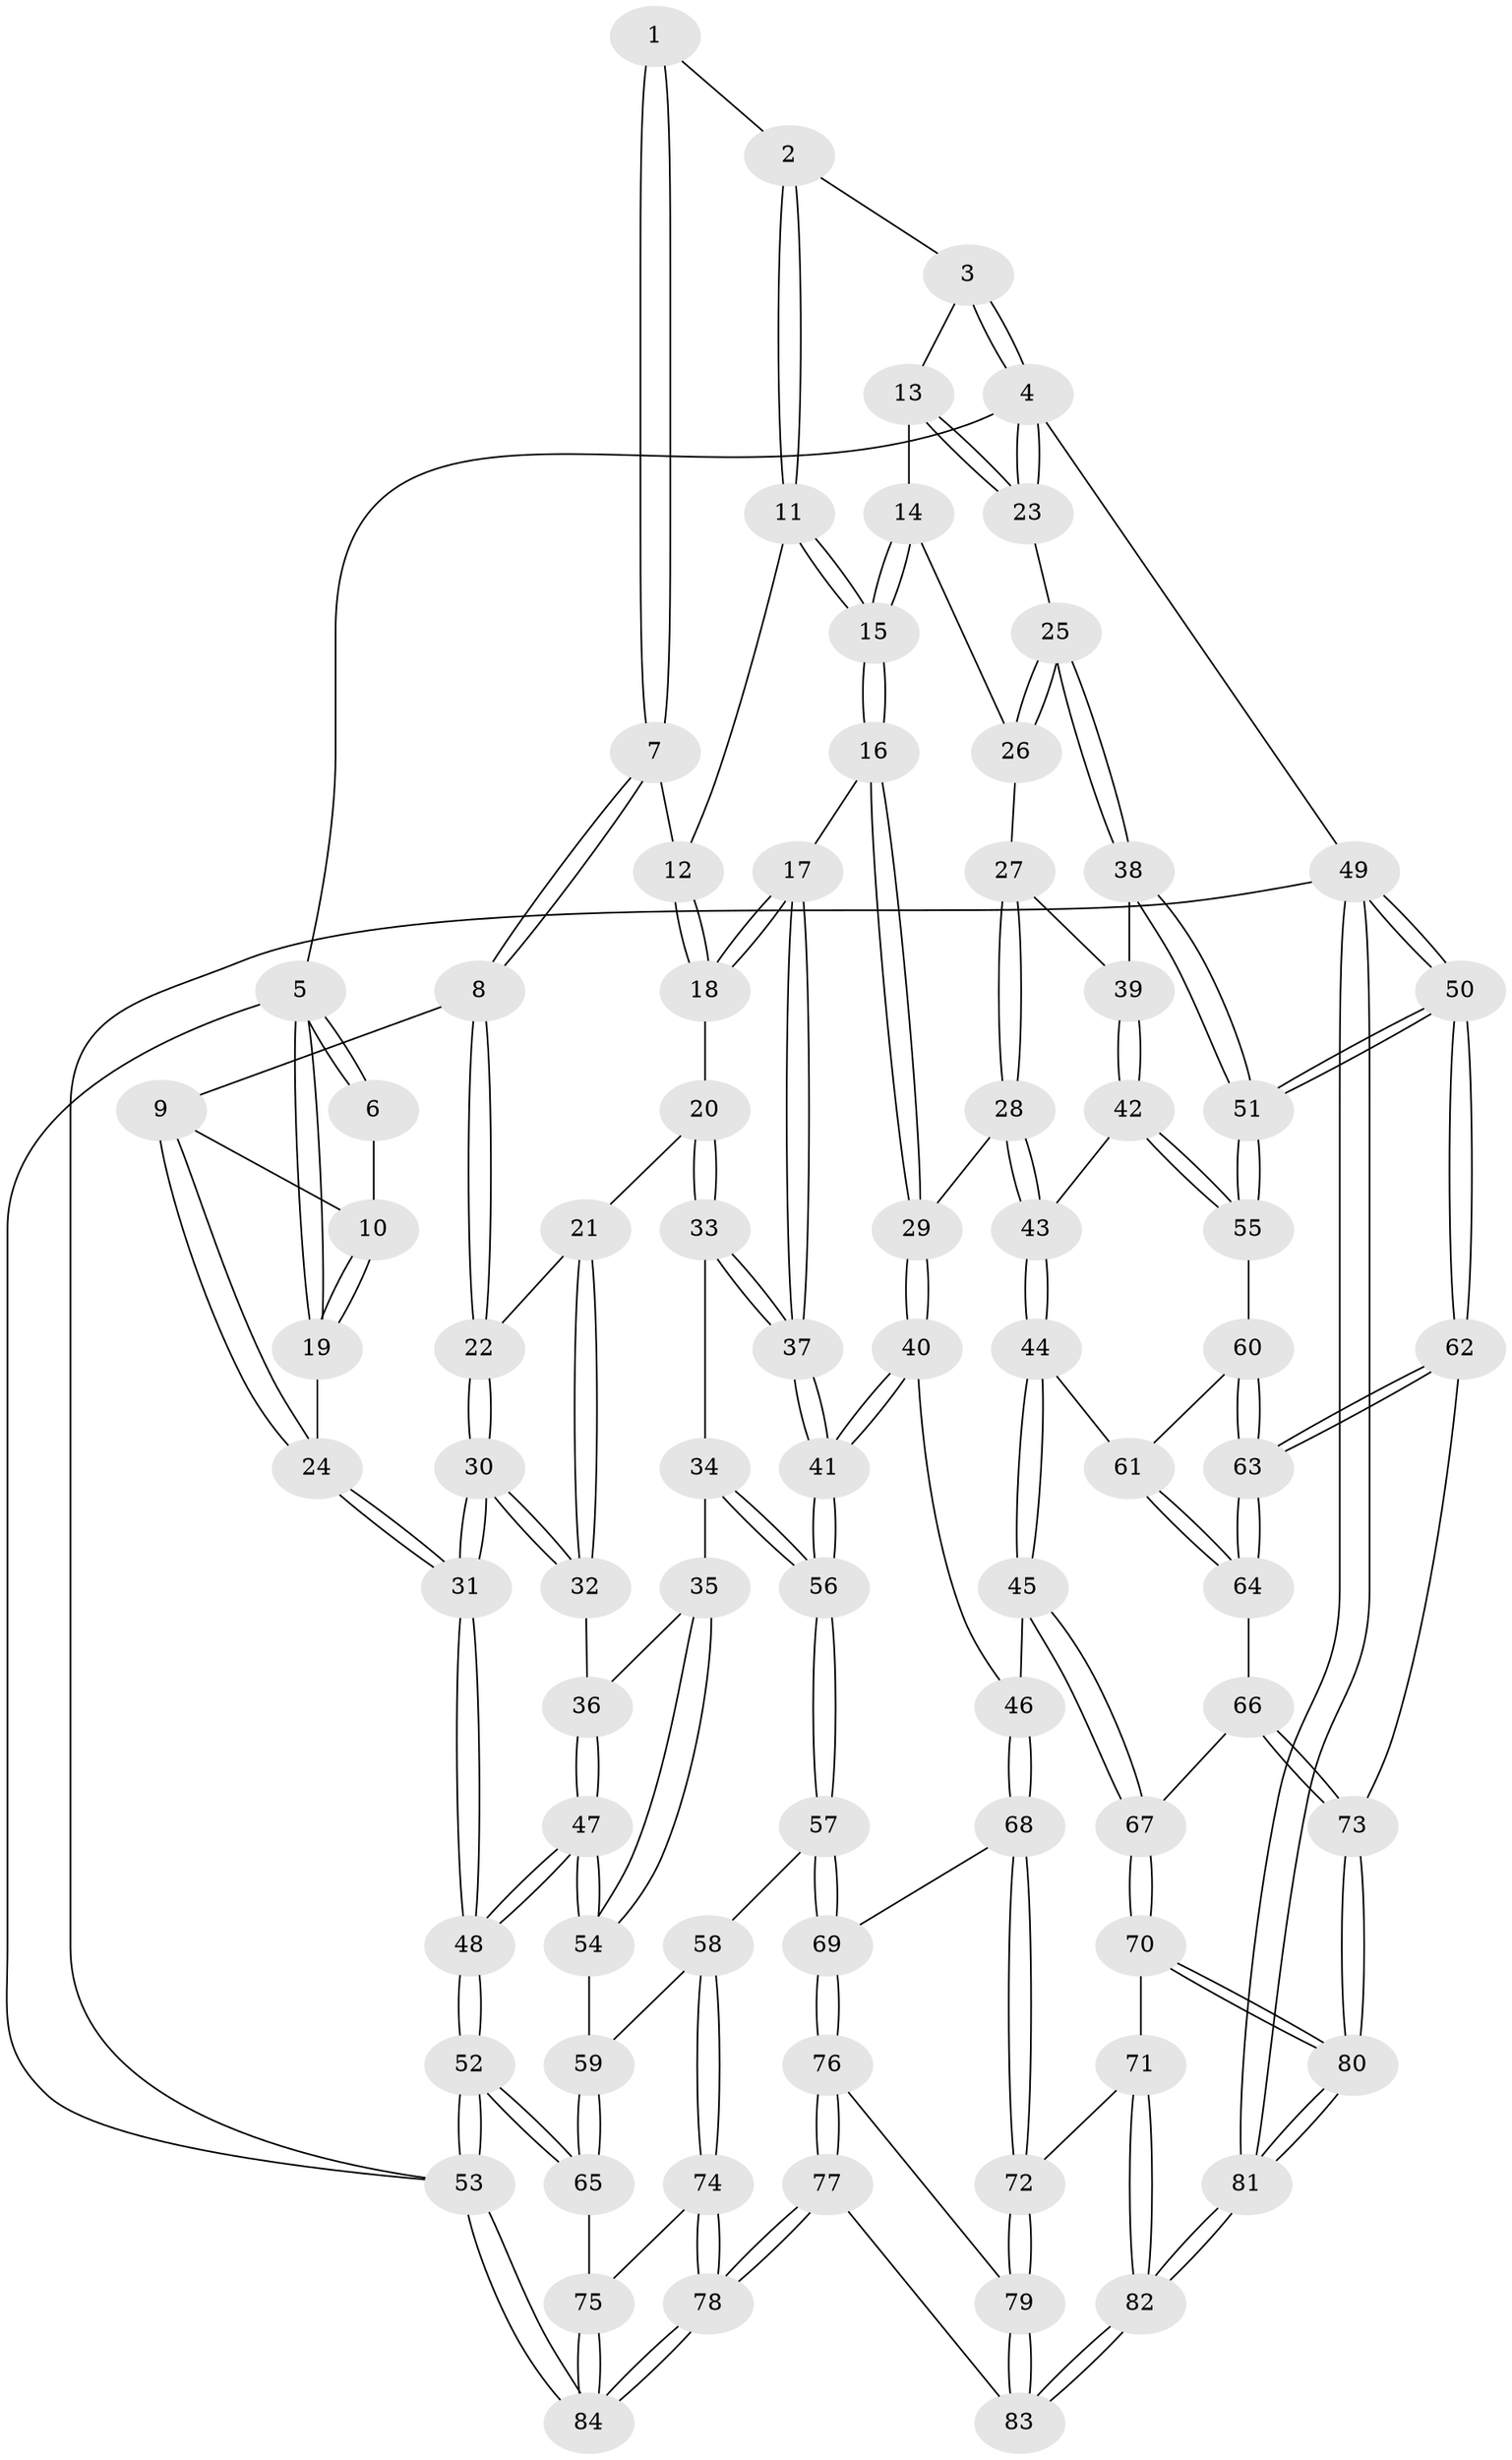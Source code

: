 // coarse degree distribution, {2: 0.058823529411764705, 3: 0.29411764705882354, 4: 0.5294117647058824, 5: 0.11764705882352941}
// Generated by graph-tools (version 1.1) at 2025/38/03/04/25 23:38:31]
// undirected, 84 vertices, 207 edges
graph export_dot {
  node [color=gray90,style=filled];
  1 [pos="+0.5071282097656956+0"];
  2 [pos="+0.5243650677688897+0"];
  3 [pos="+0.7085277779315979+0"];
  4 [pos="+1+0"];
  5 [pos="+0+0"];
  6 [pos="+0.41410657482606844+0"];
  7 [pos="+0.3486852657741139+0.2034535338595937"];
  8 [pos="+0.27365614966435853+0.24166263410482816"];
  9 [pos="+0.2543196232272861+0.17640118002075775"];
  10 [pos="+0.2541903433579748+0.13462118489000818"];
  11 [pos="+0.5457007384947162+0.0793765534971643"];
  12 [pos="+0.513092839067493+0.12513634695099526"];
  13 [pos="+0.8282798677061713+0.15948702215720872"];
  14 [pos="+0.8099498729814494+0.18650671214451253"];
  15 [pos="+0.6921030433440981+0.24208088100694103"];
  16 [pos="+0.675897632875039+0.3081459997210354"];
  17 [pos="+0.5284360081545572+0.36365632114359187"];
  18 [pos="+0.46861746149318784+0.3079702354353773"];
  19 [pos="+0+0"];
  20 [pos="+0.30245024047305746+0.29864880410615957"];
  21 [pos="+0.2798149442328765+0.27569970086159534"];
  22 [pos="+0.2731709278184933+0.25354893423193176"];
  23 [pos="+1+0.025841658943385578"];
  24 [pos="+0+0.14889862312213262"];
  25 [pos="+1+0.22101293775826986"];
  26 [pos="+0.8892781973205078+0.305357587684197"];
  27 [pos="+0.8706733952585267+0.37913863074611687"];
  28 [pos="+0.7847852763183136+0.4120441223071965"];
  29 [pos="+0.7215295365998132+0.38305516290455416"];
  30 [pos="+0+0.2684690001347623"];
  31 [pos="+0+0.24973005794186628"];
  32 [pos="+0.11618982156961491+0.41474590853647975"];
  33 [pos="+0.30567134627924086+0.319472991621872"];
  34 [pos="+0.25755827339867315+0.5288333627374303"];
  35 [pos="+0.16409205820445347+0.5095451461010542"];
  36 [pos="+0.11791539815134676+0.4195775549822955"];
  37 [pos="+0.4817708282758555+0.5669989455977623"];
  38 [pos="+1+0.27027531428282126"];
  39 [pos="+0.9350409910428501+0.42161844915456476"];
  40 [pos="+0.5836335099412373+0.6372446702908772"];
  41 [pos="+0.48381801951530606+0.6244305305919536"];
  42 [pos="+0.9347813518414326+0.5611939154658219"];
  43 [pos="+0.8227586628230622+0.5554933892662525"];
  44 [pos="+0.703899756748731+0.6562237115395293"];
  45 [pos="+0.6445846947595777+0.6644317560283184"];
  46 [pos="+0.63523823833757+0.6625142830595645"];
  47 [pos="+0+0.6482268947165676"];
  48 [pos="+0+0.6763144714206785"];
  49 [pos="+1+1"];
  50 [pos="+1+0.8539575570860676"];
  51 [pos="+1+0.5925256966332375"];
  52 [pos="+0+0.7985703372032317"];
  53 [pos="+0+1"];
  54 [pos="+0.08586405429905189+0.5982943891848833"];
  55 [pos="+0.9462194350553711+0.5691839814316909"];
  56 [pos="+0.4084557563771689+0.6684675023557181"];
  57 [pos="+0.3717722771104002+0.7309369031226465"];
  58 [pos="+0.36347374695244355+0.7357962488004861"];
  59 [pos="+0.2093523813198489+0.7105928658570286"];
  60 [pos="+0.9131468655185294+0.6987416075737755"];
  61 [pos="+0.8020834351130119+0.7161354349283928"];
  62 [pos="+1+0.822279243626904"];
  63 [pos="+0.9961105775163973+0.8091569859251524"];
  64 [pos="+0.8385613296501703+0.8070693090440914"];
  65 [pos="+0+0.8222874481633863"];
  66 [pos="+0.8107129271947009+0.8563463897876582"];
  67 [pos="+0.7447819826026153+0.885194594278509"];
  68 [pos="+0.6127295205024397+0.8512996775298709"];
  69 [pos="+0.4431668429035807+0.8471726882640945"];
  70 [pos="+0.7425014669902904+0.8905794178309724"];
  71 [pos="+0.6951175031347695+0.9251460586040323"];
  72 [pos="+0.6197051120659414+0.9194030009422296"];
  73 [pos="+0.8912848035165617+0.9201616065141988"];
  74 [pos="+0.2616203936630196+0.88083721197864"];
  75 [pos="+0.0828500962334487+0.8854648747806346"];
  76 [pos="+0.4631856823704963+0.8870274403739024"];
  77 [pos="+0.37924033040157623+1"];
  78 [pos="+0.2980967101159858+1"];
  79 [pos="+0.5830243322731895+0.9426844616060074"];
  80 [pos="+0.8640535241875599+1"];
  81 [pos="+0.9177086902486011+1"];
  82 [pos="+0.7395258310908811+1"];
  83 [pos="+0.5588617128440301+1"];
  84 [pos="+0.20260702649540233+1"];
  1 -- 2;
  1 -- 7;
  1 -- 7;
  2 -- 3;
  2 -- 11;
  2 -- 11;
  3 -- 4;
  3 -- 4;
  3 -- 13;
  4 -- 5;
  4 -- 23;
  4 -- 23;
  4 -- 49;
  5 -- 6;
  5 -- 6;
  5 -- 19;
  5 -- 19;
  5 -- 53;
  6 -- 10;
  7 -- 8;
  7 -- 8;
  7 -- 12;
  8 -- 9;
  8 -- 22;
  8 -- 22;
  9 -- 10;
  9 -- 24;
  9 -- 24;
  10 -- 19;
  10 -- 19;
  11 -- 12;
  11 -- 15;
  11 -- 15;
  12 -- 18;
  12 -- 18;
  13 -- 14;
  13 -- 23;
  13 -- 23;
  14 -- 15;
  14 -- 15;
  14 -- 26;
  15 -- 16;
  15 -- 16;
  16 -- 17;
  16 -- 29;
  16 -- 29;
  17 -- 18;
  17 -- 18;
  17 -- 37;
  17 -- 37;
  18 -- 20;
  19 -- 24;
  20 -- 21;
  20 -- 33;
  20 -- 33;
  21 -- 22;
  21 -- 32;
  21 -- 32;
  22 -- 30;
  22 -- 30;
  23 -- 25;
  24 -- 31;
  24 -- 31;
  25 -- 26;
  25 -- 26;
  25 -- 38;
  25 -- 38;
  26 -- 27;
  27 -- 28;
  27 -- 28;
  27 -- 39;
  28 -- 29;
  28 -- 43;
  28 -- 43;
  29 -- 40;
  29 -- 40;
  30 -- 31;
  30 -- 31;
  30 -- 32;
  30 -- 32;
  31 -- 48;
  31 -- 48;
  32 -- 36;
  33 -- 34;
  33 -- 37;
  33 -- 37;
  34 -- 35;
  34 -- 56;
  34 -- 56;
  35 -- 36;
  35 -- 54;
  35 -- 54;
  36 -- 47;
  36 -- 47;
  37 -- 41;
  37 -- 41;
  38 -- 39;
  38 -- 51;
  38 -- 51;
  39 -- 42;
  39 -- 42;
  40 -- 41;
  40 -- 41;
  40 -- 46;
  41 -- 56;
  41 -- 56;
  42 -- 43;
  42 -- 55;
  42 -- 55;
  43 -- 44;
  43 -- 44;
  44 -- 45;
  44 -- 45;
  44 -- 61;
  45 -- 46;
  45 -- 67;
  45 -- 67;
  46 -- 68;
  46 -- 68;
  47 -- 48;
  47 -- 48;
  47 -- 54;
  47 -- 54;
  48 -- 52;
  48 -- 52;
  49 -- 50;
  49 -- 50;
  49 -- 81;
  49 -- 81;
  49 -- 53;
  50 -- 51;
  50 -- 51;
  50 -- 62;
  50 -- 62;
  51 -- 55;
  51 -- 55;
  52 -- 53;
  52 -- 53;
  52 -- 65;
  52 -- 65;
  53 -- 84;
  53 -- 84;
  54 -- 59;
  55 -- 60;
  56 -- 57;
  56 -- 57;
  57 -- 58;
  57 -- 69;
  57 -- 69;
  58 -- 59;
  58 -- 74;
  58 -- 74;
  59 -- 65;
  59 -- 65;
  60 -- 61;
  60 -- 63;
  60 -- 63;
  61 -- 64;
  61 -- 64;
  62 -- 63;
  62 -- 63;
  62 -- 73;
  63 -- 64;
  63 -- 64;
  64 -- 66;
  65 -- 75;
  66 -- 67;
  66 -- 73;
  66 -- 73;
  67 -- 70;
  67 -- 70;
  68 -- 69;
  68 -- 72;
  68 -- 72;
  69 -- 76;
  69 -- 76;
  70 -- 71;
  70 -- 80;
  70 -- 80;
  71 -- 72;
  71 -- 82;
  71 -- 82;
  72 -- 79;
  72 -- 79;
  73 -- 80;
  73 -- 80;
  74 -- 75;
  74 -- 78;
  74 -- 78;
  75 -- 84;
  75 -- 84;
  76 -- 77;
  76 -- 77;
  76 -- 79;
  77 -- 78;
  77 -- 78;
  77 -- 83;
  78 -- 84;
  78 -- 84;
  79 -- 83;
  79 -- 83;
  80 -- 81;
  80 -- 81;
  81 -- 82;
  81 -- 82;
  82 -- 83;
  82 -- 83;
}
